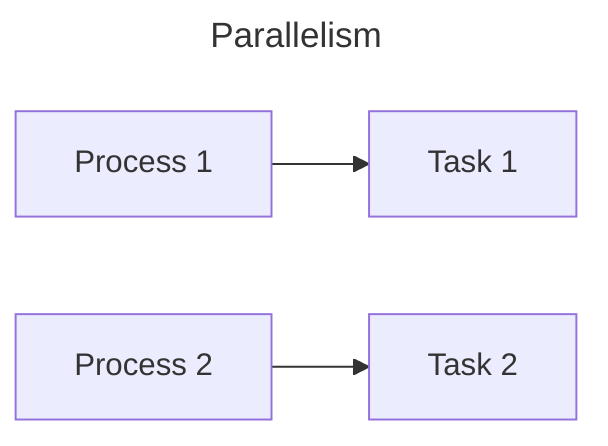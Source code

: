 ---
title: Parallelism
---
graph LR
    PProcess1[Process 1]
    PProcess2[Process 2]
    PProcess1 --> PTask1[Task 1]
    PProcess2 --> PTask2[Task 2]